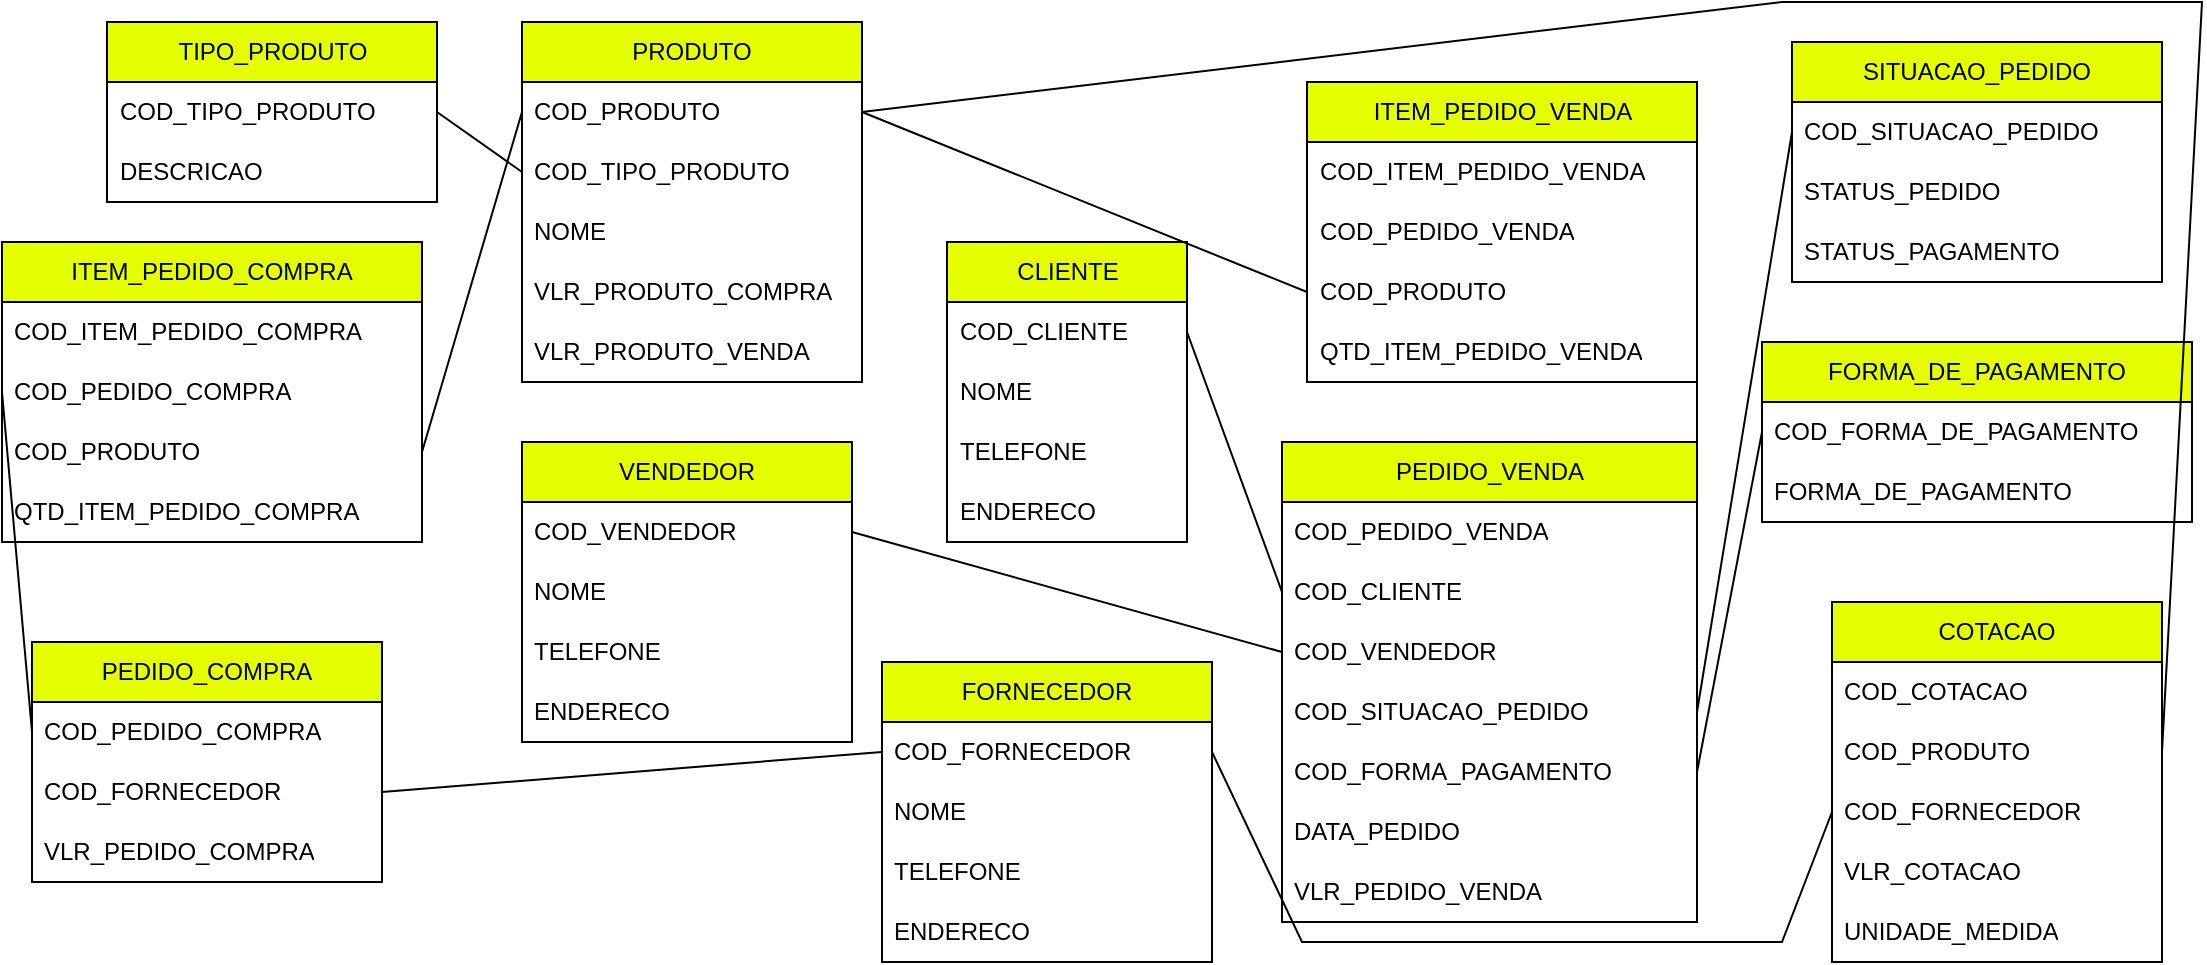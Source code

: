 <mxfile version="21.7.5" type="device">
  <diagram id="R2lEEEUBdFMjLlhIrx00" name="Page-1">
    <mxGraphModel dx="2103" dy="1577" grid="1" gridSize="10" guides="1" tooltips="1" connect="1" arrows="1" fold="1" page="1" pageScale="1" pageWidth="850" pageHeight="1100" math="0" shadow="0" extFonts="Permanent Marker^https://fonts.googleapis.com/css?family=Permanent+Marker">
      <root>
        <mxCell id="0" />
        <mxCell id="1" parent="0" />
        <mxCell id="RDs8l1iac7j3i-Kwnveo-1" value="PEDIDO_VENDA" style="swimlane;fontStyle=0;childLayout=stackLayout;horizontal=1;startSize=30;horizontalStack=0;resizeParent=1;resizeParentMax=0;resizeLast=0;collapsible=1;marginBottom=0;whiteSpace=wrap;html=1;fillColor=#E5FF00;" parent="1" vertex="1">
          <mxGeometry x="120" y="170" width="207.5" height="240" as="geometry" />
        </mxCell>
        <mxCell id="RDs8l1iac7j3i-Kwnveo-2" value="COD_PEDIDO_VENDA" style="text;strokeColor=none;fillColor=none;align=left;verticalAlign=middle;spacingLeft=4;spacingRight=4;overflow=hidden;points=[[0,0.5],[1,0.5]];portConstraint=eastwest;rotatable=0;whiteSpace=wrap;html=1;" parent="RDs8l1iac7j3i-Kwnveo-1" vertex="1">
          <mxGeometry y="30" width="207.5" height="30" as="geometry" />
        </mxCell>
        <mxCell id="RDs8l1iac7j3i-Kwnveo-3" value="COD_CLIENTE" style="text;strokeColor=none;fillColor=none;align=left;verticalAlign=middle;spacingLeft=4;spacingRight=4;overflow=hidden;points=[[0,0.5],[1,0.5]];portConstraint=eastwest;rotatable=0;whiteSpace=wrap;html=1;" parent="RDs8l1iac7j3i-Kwnveo-1" vertex="1">
          <mxGeometry y="60" width="207.5" height="30" as="geometry" />
        </mxCell>
        <mxCell id="QHrAPkr3u7QH2auv3g1I-6" value="COD_VENDEDOR" style="text;strokeColor=none;fillColor=none;align=left;verticalAlign=middle;spacingLeft=4;spacingRight=4;overflow=hidden;points=[[0,0.5],[1,0.5]];portConstraint=eastwest;rotatable=0;whiteSpace=wrap;html=1;" parent="RDs8l1iac7j3i-Kwnveo-1" vertex="1">
          <mxGeometry y="90" width="207.5" height="30" as="geometry" />
        </mxCell>
        <mxCell id="RDs8l1iac7j3i-Kwnveo-4" value="COD_SITUACAO_PEDIDO" style="text;strokeColor=none;fillColor=none;align=left;verticalAlign=middle;spacingLeft=4;spacingRight=4;overflow=hidden;points=[[0,0.5],[1,0.5]];portConstraint=eastwest;rotatable=0;whiteSpace=wrap;html=1;" parent="RDs8l1iac7j3i-Kwnveo-1" vertex="1">
          <mxGeometry y="120" width="207.5" height="30" as="geometry" />
        </mxCell>
        <mxCell id="RDs8l1iac7j3i-Kwnveo-6" value="COD_FORMA_PAGAMENTO" style="text;strokeColor=none;fillColor=none;align=left;verticalAlign=middle;spacingLeft=4;spacingRight=4;overflow=hidden;points=[[0,0.5],[1,0.5]];portConstraint=eastwest;rotatable=0;whiteSpace=wrap;html=1;" parent="RDs8l1iac7j3i-Kwnveo-1" vertex="1">
          <mxGeometry y="150" width="207.5" height="30" as="geometry" />
        </mxCell>
        <mxCell id="RDs8l1iac7j3i-Kwnveo-7" value="DATA_PEDIDO" style="text;strokeColor=none;fillColor=none;align=left;verticalAlign=middle;spacingLeft=4;spacingRight=4;overflow=hidden;points=[[0,0.5],[1,0.5]];portConstraint=eastwest;rotatable=0;whiteSpace=wrap;html=1;" parent="RDs8l1iac7j3i-Kwnveo-1" vertex="1">
          <mxGeometry y="180" width="207.5" height="30" as="geometry" />
        </mxCell>
        <mxCell id="RDs8l1iac7j3i-Kwnveo-8" value="VLR_PEDIDO_VENDA" style="text;strokeColor=none;fillColor=none;align=left;verticalAlign=middle;spacingLeft=4;spacingRight=4;overflow=hidden;points=[[0,0.5],[1,0.5]];portConstraint=eastwest;rotatable=0;whiteSpace=wrap;html=1;" parent="RDs8l1iac7j3i-Kwnveo-1" vertex="1">
          <mxGeometry y="210" width="207.5" height="30" as="geometry" />
        </mxCell>
        <mxCell id="RDs8l1iac7j3i-Kwnveo-10" value="CLIENTE" style="swimlane;fontStyle=0;childLayout=stackLayout;horizontal=1;startSize=30;horizontalStack=0;resizeParent=1;resizeParentMax=0;resizeLast=0;collapsible=1;marginBottom=0;whiteSpace=wrap;html=1;fillColor=#E5FF00;" parent="1" vertex="1">
          <mxGeometry x="-47.5" y="70" width="120" height="150" as="geometry" />
        </mxCell>
        <mxCell id="RDs8l1iac7j3i-Kwnveo-12" value="COD_CLIENTE" style="text;strokeColor=none;fillColor=none;align=left;verticalAlign=middle;spacingLeft=4;spacingRight=4;overflow=hidden;points=[[0,0.5],[1,0.5]];portConstraint=eastwest;rotatable=0;whiteSpace=wrap;html=1;" parent="RDs8l1iac7j3i-Kwnveo-10" vertex="1">
          <mxGeometry y="30" width="120" height="30" as="geometry" />
        </mxCell>
        <mxCell id="RDs8l1iac7j3i-Kwnveo-17" value="NOME" style="text;strokeColor=none;fillColor=none;align=left;verticalAlign=middle;spacingLeft=4;spacingRight=4;overflow=hidden;points=[[0,0.5],[1,0.5]];portConstraint=eastwest;rotatable=0;whiteSpace=wrap;html=1;" parent="RDs8l1iac7j3i-Kwnveo-10" vertex="1">
          <mxGeometry y="60" width="120" height="30" as="geometry" />
        </mxCell>
        <mxCell id="RDs8l1iac7j3i-Kwnveo-20" value="TELEFONE" style="text;strokeColor=none;fillColor=none;align=left;verticalAlign=middle;spacingLeft=4;spacingRight=4;overflow=hidden;points=[[0,0.5],[1,0.5]];portConstraint=eastwest;rotatable=0;whiteSpace=wrap;html=1;" parent="RDs8l1iac7j3i-Kwnveo-10" vertex="1">
          <mxGeometry y="90" width="120" height="30" as="geometry" />
        </mxCell>
        <mxCell id="RDs8l1iac7j3i-Kwnveo-21" value="ENDERECO" style="text;strokeColor=none;fillColor=none;align=left;verticalAlign=middle;spacingLeft=4;spacingRight=4;overflow=hidden;points=[[0,0.5],[1,0.5]];portConstraint=eastwest;rotatable=0;whiteSpace=wrap;html=1;" parent="RDs8l1iac7j3i-Kwnveo-10" vertex="1">
          <mxGeometry y="120" width="120" height="30" as="geometry" />
        </mxCell>
        <mxCell id="RDs8l1iac7j3i-Kwnveo-18" value="" style="endArrow=none;html=1;rounded=0;entryX=0;entryY=0.5;entryDx=0;entryDy=0;exitX=1;exitY=0.5;exitDx=0;exitDy=0;" parent="1" source="RDs8l1iac7j3i-Kwnveo-12" target="RDs8l1iac7j3i-Kwnveo-3" edge="1">
          <mxGeometry width="50" height="50" relative="1" as="geometry">
            <mxPoint x="380" y="340" as="sourcePoint" />
            <mxPoint x="430" y="290" as="targetPoint" />
          </mxGeometry>
        </mxCell>
        <mxCell id="RDs8l1iac7j3i-Kwnveo-22" value="SITUACAO_PEDIDO" style="swimlane;fontStyle=0;childLayout=stackLayout;horizontal=1;startSize=30;horizontalStack=0;resizeParent=1;resizeParentMax=0;resizeLast=0;collapsible=1;marginBottom=0;whiteSpace=wrap;html=1;fillColor=#E5FF00;" parent="1" vertex="1">
          <mxGeometry x="375" y="-30" width="185" height="120" as="geometry" />
        </mxCell>
        <mxCell id="RDs8l1iac7j3i-Kwnveo-23" value="COD_SITUACAO_PEDIDO" style="text;strokeColor=none;fillColor=none;align=left;verticalAlign=middle;spacingLeft=4;spacingRight=4;overflow=hidden;points=[[0,0.5],[1,0.5]];portConstraint=eastwest;rotatable=0;whiteSpace=wrap;html=1;" parent="RDs8l1iac7j3i-Kwnveo-22" vertex="1">
          <mxGeometry y="30" width="185" height="30" as="geometry" />
        </mxCell>
        <mxCell id="RDs8l1iac7j3i-Kwnveo-24" value="STATUS_PEDIDO" style="text;strokeColor=none;fillColor=none;align=left;verticalAlign=middle;spacingLeft=4;spacingRight=4;overflow=hidden;points=[[0,0.5],[1,0.5]];portConstraint=eastwest;rotatable=0;whiteSpace=wrap;html=1;" parent="RDs8l1iac7j3i-Kwnveo-22" vertex="1">
          <mxGeometry y="60" width="185" height="30" as="geometry" />
        </mxCell>
        <mxCell id="RDs8l1iac7j3i-Kwnveo-39" value="STATUS_PAGAMENTO" style="text;strokeColor=none;fillColor=none;align=left;verticalAlign=middle;spacingLeft=4;spacingRight=4;overflow=hidden;points=[[0,0.5],[1,0.5]];portConstraint=eastwest;rotatable=0;whiteSpace=wrap;html=1;" parent="RDs8l1iac7j3i-Kwnveo-22" vertex="1">
          <mxGeometry y="90" width="185" height="30" as="geometry" />
        </mxCell>
        <mxCell id="RDs8l1iac7j3i-Kwnveo-27" value="" style="endArrow=none;html=1;rounded=0;entryX=1;entryY=0.5;entryDx=0;entryDy=0;exitX=0;exitY=0.5;exitDx=0;exitDy=0;" parent="1" source="RDs8l1iac7j3i-Kwnveo-23" target="RDs8l1iac7j3i-Kwnveo-4" edge="1">
          <mxGeometry width="50" height="50" relative="1" as="geometry">
            <mxPoint x="130" y="205" as="sourcePoint" />
            <mxPoint x="150" y="235" as="targetPoint" />
          </mxGeometry>
        </mxCell>
        <mxCell id="RDs8l1iac7j3i-Kwnveo-28" value="FORMA_DE_PAGAMENTO" style="swimlane;fontStyle=0;childLayout=stackLayout;horizontal=1;startSize=30;horizontalStack=0;resizeParent=1;resizeParentMax=0;resizeLast=0;collapsible=1;marginBottom=0;whiteSpace=wrap;html=1;fillColor=#E5FF00;" parent="1" vertex="1">
          <mxGeometry x="360" y="120" width="215" height="90" as="geometry" />
        </mxCell>
        <mxCell id="RDs8l1iac7j3i-Kwnveo-29" value="COD_FORMA_DE_PAGAMENTO" style="text;strokeColor=none;fillColor=none;align=left;verticalAlign=middle;spacingLeft=4;spacingRight=4;overflow=hidden;points=[[0,0.5],[1,0.5]];portConstraint=eastwest;rotatable=0;whiteSpace=wrap;html=1;" parent="RDs8l1iac7j3i-Kwnveo-28" vertex="1">
          <mxGeometry y="30" width="215" height="30" as="geometry" />
        </mxCell>
        <mxCell id="RDs8l1iac7j3i-Kwnveo-30" value="FORMA_DE_PAGAMENTO" style="text;strokeColor=none;fillColor=none;align=left;verticalAlign=middle;spacingLeft=4;spacingRight=4;overflow=hidden;points=[[0,0.5],[1,0.5]];portConstraint=eastwest;rotatable=0;whiteSpace=wrap;html=1;" parent="RDs8l1iac7j3i-Kwnveo-28" vertex="1">
          <mxGeometry y="60" width="215" height="30" as="geometry" />
        </mxCell>
        <mxCell id="RDs8l1iac7j3i-Kwnveo-34" value="" style="endArrow=none;html=1;rounded=0;entryX=1;entryY=0.5;entryDx=0;entryDy=0;exitX=0;exitY=0.5;exitDx=0;exitDy=0;" parent="1" source="RDs8l1iac7j3i-Kwnveo-29" target="RDs8l1iac7j3i-Kwnveo-6" edge="1">
          <mxGeometry width="50" height="50" relative="1" as="geometry">
            <mxPoint x="360" y="205" as="sourcePoint" />
            <mxPoint x="330" y="265" as="targetPoint" />
          </mxGeometry>
        </mxCell>
        <mxCell id="RDs8l1iac7j3i-Kwnveo-40" value="PRODUTO" style="swimlane;fontStyle=0;childLayout=stackLayout;horizontal=1;startSize=30;horizontalStack=0;resizeParent=1;resizeParentMax=0;resizeLast=0;collapsible=1;marginBottom=0;whiteSpace=wrap;html=1;fillColor=#E5FF00;" parent="1" vertex="1">
          <mxGeometry x="-260" y="-40" width="170" height="180" as="geometry" />
        </mxCell>
        <mxCell id="RDs8l1iac7j3i-Kwnveo-41" value="COD_PRODUTO" style="text;strokeColor=none;fillColor=none;align=left;verticalAlign=middle;spacingLeft=4;spacingRight=4;overflow=hidden;points=[[0,0.5],[1,0.5]];portConstraint=eastwest;rotatable=0;whiteSpace=wrap;html=1;" parent="RDs8l1iac7j3i-Kwnveo-40" vertex="1">
          <mxGeometry y="30" width="170" height="30" as="geometry" />
        </mxCell>
        <mxCell id="RDs8l1iac7j3i-Kwnveo-82" value="COD_TIPO_PRODUTO" style="text;strokeColor=none;fillColor=none;align=left;verticalAlign=middle;spacingLeft=4;spacingRight=4;overflow=hidden;points=[[0,0.5],[1,0.5]];portConstraint=eastwest;rotatable=0;whiteSpace=wrap;html=1;" parent="RDs8l1iac7j3i-Kwnveo-40" vertex="1">
          <mxGeometry y="60" width="170" height="30" as="geometry" />
        </mxCell>
        <mxCell id="RDs8l1iac7j3i-Kwnveo-42" value="NOME" style="text;strokeColor=none;fillColor=none;align=left;verticalAlign=middle;spacingLeft=4;spacingRight=4;overflow=hidden;points=[[0,0.5],[1,0.5]];portConstraint=eastwest;rotatable=0;whiteSpace=wrap;html=1;" parent="RDs8l1iac7j3i-Kwnveo-40" vertex="1">
          <mxGeometry y="90" width="170" height="30" as="geometry" />
        </mxCell>
        <mxCell id="RDs8l1iac7j3i-Kwnveo-43" value="VLR_PRODUTO_COMPRA" style="text;strokeColor=none;fillColor=none;align=left;verticalAlign=middle;spacingLeft=4;spacingRight=4;overflow=hidden;points=[[0,0.5],[1,0.5]];portConstraint=eastwest;rotatable=0;whiteSpace=wrap;html=1;" parent="RDs8l1iac7j3i-Kwnveo-40" vertex="1">
          <mxGeometry y="120" width="170" height="30" as="geometry" />
        </mxCell>
        <mxCell id="RDs8l1iac7j3i-Kwnveo-86" value="VLR_PRODUTO_VENDA" style="text;strokeColor=none;fillColor=none;align=left;verticalAlign=middle;spacingLeft=4;spacingRight=4;overflow=hidden;points=[[0,0.5],[1,0.5]];portConstraint=eastwest;rotatable=0;whiteSpace=wrap;html=1;" parent="RDs8l1iac7j3i-Kwnveo-40" vertex="1">
          <mxGeometry y="150" width="170" height="30" as="geometry" />
        </mxCell>
        <mxCell id="RDs8l1iac7j3i-Kwnveo-45" value="ITEM_PEDIDO_VENDA" style="swimlane;fontStyle=0;childLayout=stackLayout;horizontal=1;startSize=30;horizontalStack=0;resizeParent=1;resizeParentMax=0;resizeLast=0;collapsible=1;marginBottom=0;whiteSpace=wrap;html=1;fillColor=#E5FF00;" parent="1" vertex="1">
          <mxGeometry x="132.5" y="-10" width="195" height="150" as="geometry" />
        </mxCell>
        <mxCell id="RDs8l1iac7j3i-Kwnveo-46" value="COD_ITEM_PEDIDO_VENDA" style="text;strokeColor=none;fillColor=none;align=left;verticalAlign=middle;spacingLeft=4;spacingRight=4;overflow=hidden;points=[[0,0.5],[1,0.5]];portConstraint=eastwest;rotatable=0;whiteSpace=wrap;html=1;" parent="RDs8l1iac7j3i-Kwnveo-45" vertex="1">
          <mxGeometry y="30" width="195" height="30" as="geometry" />
        </mxCell>
        <mxCell id="RDs8l1iac7j3i-Kwnveo-52" value="COD_PEDIDO_VENDA" style="text;strokeColor=none;fillColor=none;align=left;verticalAlign=middle;spacingLeft=4;spacingRight=4;overflow=hidden;points=[[0,0.5],[1,0.5]];portConstraint=eastwest;rotatable=0;whiteSpace=wrap;html=1;" parent="RDs8l1iac7j3i-Kwnveo-45" vertex="1">
          <mxGeometry y="60" width="195" height="30" as="geometry" />
        </mxCell>
        <mxCell id="RDs8l1iac7j3i-Kwnveo-47" value="COD_PRODUTO" style="text;strokeColor=none;fillColor=none;align=left;verticalAlign=middle;spacingLeft=4;spacingRight=4;overflow=hidden;points=[[0,0.5],[1,0.5]];portConstraint=eastwest;rotatable=0;whiteSpace=wrap;html=1;" parent="RDs8l1iac7j3i-Kwnveo-45" vertex="1">
          <mxGeometry y="90" width="195" height="30" as="geometry" />
        </mxCell>
        <mxCell id="RDs8l1iac7j3i-Kwnveo-84" value="QTD_ITEM_PEDIDO_VENDA" style="text;strokeColor=none;fillColor=none;align=left;verticalAlign=middle;spacingLeft=4;spacingRight=4;overflow=hidden;points=[[0,0.5],[1,0.5]];portConstraint=eastwest;rotatable=0;whiteSpace=wrap;html=1;" parent="RDs8l1iac7j3i-Kwnveo-45" vertex="1">
          <mxGeometry y="120" width="195" height="30" as="geometry" />
        </mxCell>
        <mxCell id="RDs8l1iac7j3i-Kwnveo-48" value="FORNECEDOR" style="swimlane;fontStyle=0;childLayout=stackLayout;horizontal=1;startSize=30;horizontalStack=0;resizeParent=1;resizeParentMax=0;resizeLast=0;collapsible=1;marginBottom=0;whiteSpace=wrap;html=1;fillColor=#E5FF00;" parent="1" vertex="1">
          <mxGeometry x="-80" y="280" width="165" height="150" as="geometry" />
        </mxCell>
        <mxCell id="RDs8l1iac7j3i-Kwnveo-49" value="COD_FORNECEDOR" style="text;strokeColor=none;fillColor=none;align=left;verticalAlign=middle;spacingLeft=4;spacingRight=4;overflow=hidden;points=[[0,0.5],[1,0.5]];portConstraint=eastwest;rotatable=0;whiteSpace=wrap;html=1;" parent="RDs8l1iac7j3i-Kwnveo-48" vertex="1">
          <mxGeometry y="30" width="165" height="30" as="geometry" />
        </mxCell>
        <mxCell id="RDs8l1iac7j3i-Kwnveo-50" value="NOME" style="text;strokeColor=none;fillColor=none;align=left;verticalAlign=middle;spacingLeft=4;spacingRight=4;overflow=hidden;points=[[0,0.5],[1,0.5]];portConstraint=eastwest;rotatable=0;whiteSpace=wrap;html=1;" parent="RDs8l1iac7j3i-Kwnveo-48" vertex="1">
          <mxGeometry y="60" width="165" height="30" as="geometry" />
        </mxCell>
        <mxCell id="RDs8l1iac7j3i-Kwnveo-66" value="TELEFONE" style="text;strokeColor=none;fillColor=none;align=left;verticalAlign=middle;spacingLeft=4;spacingRight=4;overflow=hidden;points=[[0,0.5],[1,0.5]];portConstraint=eastwest;rotatable=0;whiteSpace=wrap;html=1;" parent="RDs8l1iac7j3i-Kwnveo-48" vertex="1">
          <mxGeometry y="90" width="165" height="30" as="geometry" />
        </mxCell>
        <mxCell id="RDs8l1iac7j3i-Kwnveo-65" value="ENDERECO" style="text;strokeColor=none;fillColor=none;align=left;verticalAlign=middle;spacingLeft=4;spacingRight=4;overflow=hidden;points=[[0,0.5],[1,0.5]];portConstraint=eastwest;rotatable=0;whiteSpace=wrap;html=1;" parent="RDs8l1iac7j3i-Kwnveo-48" vertex="1">
          <mxGeometry y="120" width="165" height="30" as="geometry" />
        </mxCell>
        <mxCell id="RDs8l1iac7j3i-Kwnveo-51" value="" style="endArrow=none;html=1;rounded=0;entryX=0;entryY=0.5;entryDx=0;entryDy=0;exitX=1;exitY=0.5;exitDx=0;exitDy=0;" parent="1" source="RDs8l1iac7j3i-Kwnveo-41" target="RDs8l1iac7j3i-Kwnveo-47" edge="1">
          <mxGeometry width="50" height="50" relative="1" as="geometry">
            <mxPoint x="120" y="370" as="sourcePoint" />
            <mxPoint x="150" y="235" as="targetPoint" />
          </mxGeometry>
        </mxCell>
        <mxCell id="RDs8l1iac7j3i-Kwnveo-53" value="" style="endArrow=none;html=1;rounded=0;entryX=1;entryY=0.5;entryDx=0;entryDy=0;exitX=1;exitY=0.5;exitDx=0;exitDy=0;" parent="1" source="RDs8l1iac7j3i-Kwnveo-2" target="RDs8l1iac7j3i-Kwnveo-52" edge="1">
          <mxGeometry width="50" height="50" relative="1" as="geometry">
            <mxPoint x="330" y="240" as="sourcePoint" />
            <mxPoint x="150" y="235" as="targetPoint" />
          </mxGeometry>
        </mxCell>
        <mxCell id="RDs8l1iac7j3i-Kwnveo-54" value="PEDIDO_COMPRA" style="swimlane;fontStyle=0;childLayout=stackLayout;horizontal=1;startSize=30;horizontalStack=0;resizeParent=1;resizeParentMax=0;resizeLast=0;collapsible=1;marginBottom=0;whiteSpace=wrap;html=1;fillColor=#E5FF00;" parent="1" vertex="1">
          <mxGeometry x="-505" y="270" width="175" height="120" as="geometry" />
        </mxCell>
        <mxCell id="RDs8l1iac7j3i-Kwnveo-55" value="COD_PEDIDO_COMPRA" style="text;strokeColor=none;fillColor=none;align=left;verticalAlign=middle;spacingLeft=4;spacingRight=4;overflow=hidden;points=[[0,0.5],[1,0.5]];portConstraint=eastwest;rotatable=0;whiteSpace=wrap;html=1;" parent="RDs8l1iac7j3i-Kwnveo-54" vertex="1">
          <mxGeometry y="30" width="175" height="30" as="geometry" />
        </mxCell>
        <mxCell id="RDs8l1iac7j3i-Kwnveo-57" value="COD_FORNECEDOR" style="text;strokeColor=none;fillColor=none;align=left;verticalAlign=middle;spacingLeft=4;spacingRight=4;overflow=hidden;points=[[0,0.5],[1,0.5]];portConstraint=eastwest;rotatable=0;whiteSpace=wrap;html=1;" parent="RDs8l1iac7j3i-Kwnveo-54" vertex="1">
          <mxGeometry y="60" width="175" height="30" as="geometry" />
        </mxCell>
        <mxCell id="RDs8l1iac7j3i-Kwnveo-88" value="VLR_PEDIDO_COMPRA" style="text;strokeColor=none;fillColor=none;align=left;verticalAlign=middle;spacingLeft=4;spacingRight=4;overflow=hidden;points=[[0,0.5],[1,0.5]];portConstraint=eastwest;rotatable=0;whiteSpace=wrap;html=1;" parent="RDs8l1iac7j3i-Kwnveo-54" vertex="1">
          <mxGeometry y="90" width="175" height="30" as="geometry" />
        </mxCell>
        <mxCell id="RDs8l1iac7j3i-Kwnveo-60" value="ITEM_PEDIDO_COMPRA" style="swimlane;fontStyle=0;childLayout=stackLayout;horizontal=1;startSize=30;horizontalStack=0;resizeParent=1;resizeParentMax=0;resizeLast=0;collapsible=1;marginBottom=0;whiteSpace=wrap;html=1;fillColor=#E5FF00;" parent="1" vertex="1">
          <mxGeometry x="-520" y="70" width="210" height="150" as="geometry" />
        </mxCell>
        <mxCell id="RDs8l1iac7j3i-Kwnveo-61" value="COD_ITEM_PEDIDO_COMPRA" style="text;strokeColor=none;fillColor=none;align=left;verticalAlign=middle;spacingLeft=4;spacingRight=4;overflow=hidden;points=[[0,0.5],[1,0.5]];portConstraint=eastwest;rotatable=0;whiteSpace=wrap;html=1;" parent="RDs8l1iac7j3i-Kwnveo-60" vertex="1">
          <mxGeometry y="30" width="210" height="30" as="geometry" />
        </mxCell>
        <mxCell id="RDs8l1iac7j3i-Kwnveo-62" value="COD_PEDIDO_COMPRA" style="text;strokeColor=none;fillColor=none;align=left;verticalAlign=middle;spacingLeft=4;spacingRight=4;overflow=hidden;points=[[0,0.5],[1,0.5]];portConstraint=eastwest;rotatable=0;whiteSpace=wrap;html=1;" parent="RDs8l1iac7j3i-Kwnveo-60" vertex="1">
          <mxGeometry y="60" width="210" height="30" as="geometry" />
        </mxCell>
        <mxCell id="RDs8l1iac7j3i-Kwnveo-68" value="COD_PRODUTO" style="text;strokeColor=none;fillColor=none;align=left;verticalAlign=middle;spacingLeft=4;spacingRight=4;overflow=hidden;points=[[0,0.5],[1,0.5]];portConstraint=eastwest;rotatable=0;whiteSpace=wrap;html=1;" parent="RDs8l1iac7j3i-Kwnveo-60" vertex="1">
          <mxGeometry y="90" width="210" height="30" as="geometry" />
        </mxCell>
        <mxCell id="RDs8l1iac7j3i-Kwnveo-85" value="QTD_ITEM_PEDIDO_COMPRA" style="text;strokeColor=none;fillColor=none;align=left;verticalAlign=middle;spacingLeft=4;spacingRight=4;overflow=hidden;points=[[0,0.5],[1,0.5]];portConstraint=eastwest;rotatable=0;whiteSpace=wrap;html=1;" parent="RDs8l1iac7j3i-Kwnveo-60" vertex="1">
          <mxGeometry y="120" width="210" height="30" as="geometry" />
        </mxCell>
        <mxCell id="RDs8l1iac7j3i-Kwnveo-64" value="" style="endArrow=none;html=1;rounded=0;entryX=1;entryY=0.5;entryDx=0;entryDy=0;exitX=0;exitY=0.5;exitDx=0;exitDy=0;" parent="1" source="RDs8l1iac7j3i-Kwnveo-49" target="RDs8l1iac7j3i-Kwnveo-57" edge="1">
          <mxGeometry width="50" height="50" relative="1" as="geometry">
            <mxPoint x="380" y="280" as="sourcePoint" />
            <mxPoint x="430" y="230" as="targetPoint" />
          </mxGeometry>
        </mxCell>
        <mxCell id="RDs8l1iac7j3i-Kwnveo-67" value="" style="endArrow=none;html=1;rounded=0;entryX=0;entryY=0.5;entryDx=0;entryDy=0;exitX=0;exitY=0.5;exitDx=0;exitDy=0;" parent="1" source="RDs8l1iac7j3i-Kwnveo-55" target="RDs8l1iac7j3i-Kwnveo-62" edge="1">
          <mxGeometry width="50" height="50" relative="1" as="geometry">
            <mxPoint x="-57" y="465" as="sourcePoint" />
            <mxPoint x="-40" y="395" as="targetPoint" />
          </mxGeometry>
        </mxCell>
        <mxCell id="RDs8l1iac7j3i-Kwnveo-70" value="" style="endArrow=none;html=1;rounded=0;entryX=0;entryY=0.5;entryDx=0;entryDy=0;exitX=1;exitY=0.5;exitDx=0;exitDy=0;" parent="1" source="RDs8l1iac7j3i-Kwnveo-68" target="RDs8l1iac7j3i-Kwnveo-41" edge="1">
          <mxGeometry width="50" height="50" relative="1" as="geometry">
            <mxPoint x="-40" y="365" as="sourcePoint" />
            <mxPoint x="-70" y="275" as="targetPoint" />
          </mxGeometry>
        </mxCell>
        <mxCell id="RDs8l1iac7j3i-Kwnveo-71" value="TIPO_PRODUTO" style="swimlane;fontStyle=0;childLayout=stackLayout;horizontal=1;startSize=30;horizontalStack=0;resizeParent=1;resizeParentMax=0;resizeLast=0;collapsible=1;marginBottom=0;whiteSpace=wrap;html=1;fillColor=#E5FF00;" parent="1" vertex="1">
          <mxGeometry x="-467.5" y="-40" width="165" height="90" as="geometry" />
        </mxCell>
        <mxCell id="RDs8l1iac7j3i-Kwnveo-72" value="COD_TIPO_PRODUTO" style="text;strokeColor=none;fillColor=none;align=left;verticalAlign=middle;spacingLeft=4;spacingRight=4;overflow=hidden;points=[[0,0.5],[1,0.5]];portConstraint=eastwest;rotatable=0;whiteSpace=wrap;html=1;" parent="RDs8l1iac7j3i-Kwnveo-71" vertex="1">
          <mxGeometry y="30" width="165" height="30" as="geometry" />
        </mxCell>
        <mxCell id="RDs8l1iac7j3i-Kwnveo-83" value="DESCRICAO" style="text;strokeColor=none;fillColor=none;align=left;verticalAlign=middle;spacingLeft=4;spacingRight=4;overflow=hidden;points=[[0,0.5],[1,0.5]];portConstraint=eastwest;rotatable=0;whiteSpace=wrap;html=1;" parent="RDs8l1iac7j3i-Kwnveo-71" vertex="1">
          <mxGeometry y="60" width="165" height="30" as="geometry" />
        </mxCell>
        <mxCell id="RDs8l1iac7j3i-Kwnveo-76" value="COTACAO" style="swimlane;fontStyle=0;childLayout=stackLayout;horizontal=1;startSize=30;horizontalStack=0;resizeParent=1;resizeParentMax=0;resizeLast=0;collapsible=1;marginBottom=0;whiteSpace=wrap;html=1;fillColor=#E5FF00;" parent="1" vertex="1">
          <mxGeometry x="395" y="250" width="165" height="180" as="geometry" />
        </mxCell>
        <mxCell id="RDs8l1iac7j3i-Kwnveo-77" value="COD_COTACAO" style="text;strokeColor=none;fillColor=none;align=left;verticalAlign=middle;spacingLeft=4;spacingRight=4;overflow=hidden;points=[[0,0.5],[1,0.5]];portConstraint=eastwest;rotatable=0;whiteSpace=wrap;html=1;" parent="RDs8l1iac7j3i-Kwnveo-76" vertex="1">
          <mxGeometry y="30" width="165" height="30" as="geometry" />
        </mxCell>
        <mxCell id="RDs8l1iac7j3i-Kwnveo-89" value="COD_PRODUTO" style="text;strokeColor=none;fillColor=none;align=left;verticalAlign=middle;spacingLeft=4;spacingRight=4;overflow=hidden;points=[[0,0.5],[1,0.5]];portConstraint=eastwest;rotatable=0;whiteSpace=wrap;html=1;" parent="RDs8l1iac7j3i-Kwnveo-76" vertex="1">
          <mxGeometry y="60" width="165" height="30" as="geometry" />
        </mxCell>
        <mxCell id="RDs8l1iac7j3i-Kwnveo-90" value="COD_FORNECEDOR" style="text;strokeColor=none;fillColor=none;align=left;verticalAlign=middle;spacingLeft=4;spacingRight=4;overflow=hidden;points=[[0,0.5],[1,0.5]];portConstraint=eastwest;rotatable=0;whiteSpace=wrap;html=1;" parent="RDs8l1iac7j3i-Kwnveo-76" vertex="1">
          <mxGeometry y="90" width="165" height="30" as="geometry" />
        </mxCell>
        <mxCell id="RDs8l1iac7j3i-Kwnveo-91" value="VLR_COTACAO" style="text;strokeColor=none;fillColor=none;align=left;verticalAlign=middle;spacingLeft=4;spacingRight=4;overflow=hidden;points=[[0,0.5],[1,0.5]];portConstraint=eastwest;rotatable=0;whiteSpace=wrap;html=1;" parent="RDs8l1iac7j3i-Kwnveo-76" vertex="1">
          <mxGeometry y="120" width="165" height="30" as="geometry" />
        </mxCell>
        <mxCell id="RDs8l1iac7j3i-Kwnveo-92" value="UNIDADE_MEDIDA" style="text;strokeColor=none;fillColor=none;align=left;verticalAlign=middle;spacingLeft=4;spacingRight=4;overflow=hidden;points=[[0,0.5],[1,0.5]];portConstraint=eastwest;rotatable=0;whiteSpace=wrap;html=1;" parent="RDs8l1iac7j3i-Kwnveo-76" vertex="1">
          <mxGeometry y="150" width="165" height="30" as="geometry" />
        </mxCell>
        <mxCell id="RDs8l1iac7j3i-Kwnveo-81" value="" style="endArrow=none;html=1;rounded=0;exitX=1;exitY=0.5;exitDx=0;exitDy=0;entryX=0;entryY=0.5;entryDx=0;entryDy=0;" parent="1" source="RDs8l1iac7j3i-Kwnveo-72" target="RDs8l1iac7j3i-Kwnveo-82" edge="1">
          <mxGeometry width="50" height="50" relative="1" as="geometry">
            <mxPoint x="-80" y="215" as="sourcePoint" />
            <mxPoint x="-40" y="60" as="targetPoint" />
          </mxGeometry>
        </mxCell>
        <mxCell id="RDs8l1iac7j3i-Kwnveo-93" value="" style="endArrow=none;html=1;rounded=0;entryX=1;entryY=0.5;entryDx=0;entryDy=0;exitX=1;exitY=0.5;exitDx=0;exitDy=0;" parent="1" source="RDs8l1iac7j3i-Kwnveo-89" target="RDs8l1iac7j3i-Kwnveo-41" edge="1">
          <mxGeometry width="50" height="50" relative="1" as="geometry">
            <mxPoint x="373" y="205" as="sourcePoint" />
            <mxPoint x="330" y="295" as="targetPoint" />
            <Array as="points">
              <mxPoint x="580" y="-50" />
              <mxPoint x="370" y="-50" />
            </Array>
          </mxGeometry>
        </mxCell>
        <mxCell id="RDs8l1iac7j3i-Kwnveo-94" value="" style="endArrow=none;html=1;rounded=0;entryX=1;entryY=0.5;entryDx=0;entryDy=0;exitX=0;exitY=0.5;exitDx=0;exitDy=0;" parent="1" source="RDs8l1iac7j3i-Kwnveo-90" target="RDs8l1iac7j3i-Kwnveo-49" edge="1">
          <mxGeometry width="50" height="50" relative="1" as="geometry">
            <mxPoint x="385" y="365" as="sourcePoint" />
            <mxPoint x="120" y="35" as="targetPoint" />
            <Array as="points">
              <mxPoint x="370" y="420" />
              <mxPoint x="130" y="420" />
            </Array>
          </mxGeometry>
        </mxCell>
        <mxCell id="QHrAPkr3u7QH2auv3g1I-1" value="VENDEDOR" style="swimlane;fontStyle=0;childLayout=stackLayout;horizontal=1;startSize=30;horizontalStack=0;resizeParent=1;resizeParentMax=0;resizeLast=0;collapsible=1;marginBottom=0;whiteSpace=wrap;html=1;fillColor=#E5FF00;" parent="1" vertex="1">
          <mxGeometry x="-260" y="170" width="165" height="150" as="geometry" />
        </mxCell>
        <mxCell id="QHrAPkr3u7QH2auv3g1I-2" value="COD_VENDEDOR" style="text;strokeColor=none;fillColor=none;align=left;verticalAlign=middle;spacingLeft=4;spacingRight=4;overflow=hidden;points=[[0,0.5],[1,0.5]];portConstraint=eastwest;rotatable=0;whiteSpace=wrap;html=1;" parent="QHrAPkr3u7QH2auv3g1I-1" vertex="1">
          <mxGeometry y="30" width="165" height="30" as="geometry" />
        </mxCell>
        <mxCell id="QHrAPkr3u7QH2auv3g1I-3" value="NOME" style="text;strokeColor=none;fillColor=none;align=left;verticalAlign=middle;spacingLeft=4;spacingRight=4;overflow=hidden;points=[[0,0.5],[1,0.5]];portConstraint=eastwest;rotatable=0;whiteSpace=wrap;html=1;" parent="QHrAPkr3u7QH2auv3g1I-1" vertex="1">
          <mxGeometry y="60" width="165" height="30" as="geometry" />
        </mxCell>
        <mxCell id="QHrAPkr3u7QH2auv3g1I-4" value="TELEFONE" style="text;strokeColor=none;fillColor=none;align=left;verticalAlign=middle;spacingLeft=4;spacingRight=4;overflow=hidden;points=[[0,0.5],[1,0.5]];portConstraint=eastwest;rotatable=0;whiteSpace=wrap;html=1;" parent="QHrAPkr3u7QH2auv3g1I-1" vertex="1">
          <mxGeometry y="90" width="165" height="30" as="geometry" />
        </mxCell>
        <mxCell id="QHrAPkr3u7QH2auv3g1I-5" value="ENDERECO" style="text;strokeColor=none;fillColor=none;align=left;verticalAlign=middle;spacingLeft=4;spacingRight=4;overflow=hidden;points=[[0,0.5],[1,0.5]];portConstraint=eastwest;rotatable=0;whiteSpace=wrap;html=1;" parent="QHrAPkr3u7QH2auv3g1I-1" vertex="1">
          <mxGeometry y="120" width="165" height="30" as="geometry" />
        </mxCell>
        <mxCell id="QHrAPkr3u7QH2auv3g1I-8" value="" style="endArrow=none;html=1;rounded=0;entryX=0;entryY=0.5;entryDx=0;entryDy=0;exitX=1;exitY=0.5;exitDx=0;exitDy=0;" parent="1" source="QHrAPkr3u7QH2auv3g1I-2" target="QHrAPkr3u7QH2auv3g1I-6" edge="1">
          <mxGeometry width="50" height="50" relative="1" as="geometry">
            <mxPoint x="140" y="225" as="sourcePoint" />
            <mxPoint x="158" y="280" as="targetPoint" />
          </mxGeometry>
        </mxCell>
      </root>
    </mxGraphModel>
  </diagram>
</mxfile>
